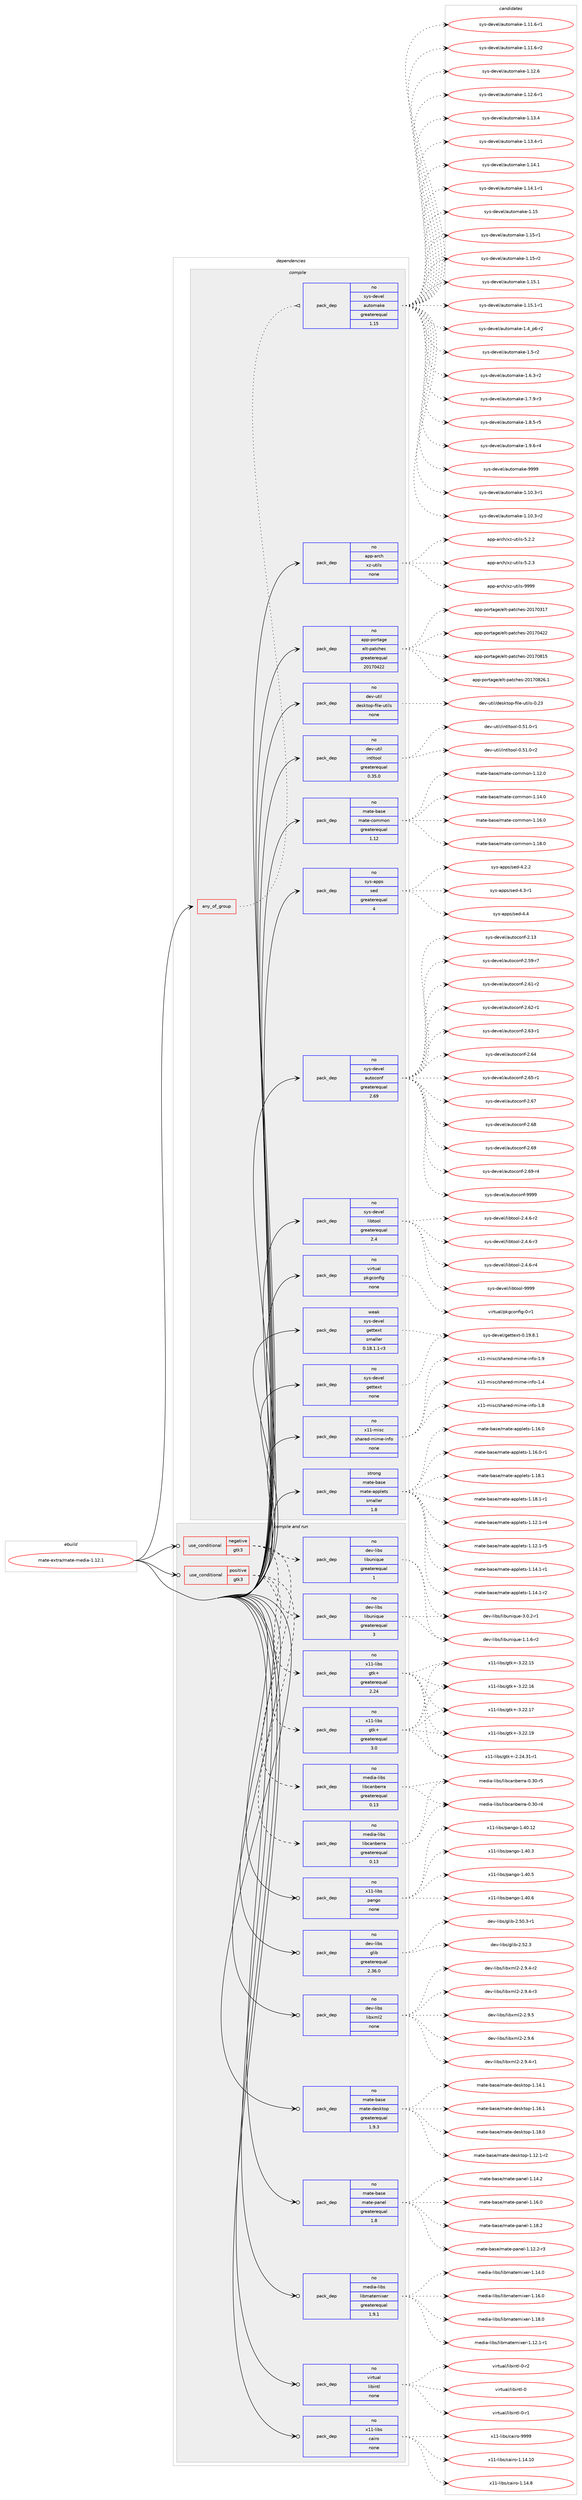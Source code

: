 digraph prolog {

# *************
# Graph options
# *************

newrank=true;
concentrate=true;
compound=true;
graph [rankdir=LR,fontname=Helvetica,fontsize=10,ranksep=1.5];#, ranksep=2.5, nodesep=0.2];
edge  [arrowhead=vee];
node  [fontname=Helvetica,fontsize=10];

# **********
# The ebuild
# **********

subgraph cluster_leftcol {
color=gray;
rank=same;
label=<<i>ebuild</i>>;
id [label="mate-extra/mate-media-1.12.1", color=red, width=4, href="../mate-extra/mate-media-1.12.1.svg"];
}

# ****************
# The dependencies
# ****************

subgraph cluster_midcol {
color=gray;
label=<<i>dependencies</i>>;
subgraph cluster_compile {
fillcolor="#eeeeee";
style=filled;
label=<<i>compile</i>>;
subgraph any5133 {
dependency347124 [label=<<TABLE BORDER="0" CELLBORDER="1" CELLSPACING="0" CELLPADDING="4"><TR><TD CELLPADDING="10">any_of_group</TD></TR></TABLE>>, shape=none, color=red];subgraph pack255626 {
dependency347125 [label=<<TABLE BORDER="0" CELLBORDER="1" CELLSPACING="0" CELLPADDING="4" WIDTH="220"><TR><TD ROWSPAN="6" CELLPADDING="30">pack_dep</TD></TR><TR><TD WIDTH="110">no</TD></TR><TR><TD>sys-devel</TD></TR><TR><TD>automake</TD></TR><TR><TD>greaterequal</TD></TR><TR><TD>1.15</TD></TR></TABLE>>, shape=none, color=blue];
}
dependency347124:e -> dependency347125:w [weight=20,style="dotted",arrowhead="oinv"];
}
id:e -> dependency347124:w [weight=20,style="solid",arrowhead="vee"];
subgraph pack255627 {
dependency347126 [label=<<TABLE BORDER="0" CELLBORDER="1" CELLSPACING="0" CELLPADDING="4" WIDTH="220"><TR><TD ROWSPAN="6" CELLPADDING="30">pack_dep</TD></TR><TR><TD WIDTH="110">no</TD></TR><TR><TD>app-arch</TD></TR><TR><TD>xz-utils</TD></TR><TR><TD>none</TD></TR><TR><TD></TD></TR></TABLE>>, shape=none, color=blue];
}
id:e -> dependency347126:w [weight=20,style="solid",arrowhead="vee"];
subgraph pack255628 {
dependency347127 [label=<<TABLE BORDER="0" CELLBORDER="1" CELLSPACING="0" CELLPADDING="4" WIDTH="220"><TR><TD ROWSPAN="6" CELLPADDING="30">pack_dep</TD></TR><TR><TD WIDTH="110">no</TD></TR><TR><TD>app-portage</TD></TR><TR><TD>elt-patches</TD></TR><TR><TD>greaterequal</TD></TR><TR><TD>20170422</TD></TR></TABLE>>, shape=none, color=blue];
}
id:e -> dependency347127:w [weight=20,style="solid",arrowhead="vee"];
subgraph pack255629 {
dependency347128 [label=<<TABLE BORDER="0" CELLBORDER="1" CELLSPACING="0" CELLPADDING="4" WIDTH="220"><TR><TD ROWSPAN="6" CELLPADDING="30">pack_dep</TD></TR><TR><TD WIDTH="110">no</TD></TR><TR><TD>dev-util</TD></TR><TR><TD>desktop-file-utils</TD></TR><TR><TD>none</TD></TR><TR><TD></TD></TR></TABLE>>, shape=none, color=blue];
}
id:e -> dependency347128:w [weight=20,style="solid",arrowhead="vee"];
subgraph pack255630 {
dependency347129 [label=<<TABLE BORDER="0" CELLBORDER="1" CELLSPACING="0" CELLPADDING="4" WIDTH="220"><TR><TD ROWSPAN="6" CELLPADDING="30">pack_dep</TD></TR><TR><TD WIDTH="110">no</TD></TR><TR><TD>dev-util</TD></TR><TR><TD>intltool</TD></TR><TR><TD>greaterequal</TD></TR><TR><TD>0.35.0</TD></TR></TABLE>>, shape=none, color=blue];
}
id:e -> dependency347129:w [weight=20,style="solid",arrowhead="vee"];
subgraph pack255631 {
dependency347130 [label=<<TABLE BORDER="0" CELLBORDER="1" CELLSPACING="0" CELLPADDING="4" WIDTH="220"><TR><TD ROWSPAN="6" CELLPADDING="30">pack_dep</TD></TR><TR><TD WIDTH="110">no</TD></TR><TR><TD>mate-base</TD></TR><TR><TD>mate-common</TD></TR><TR><TD>greaterequal</TD></TR><TR><TD>1.12</TD></TR></TABLE>>, shape=none, color=blue];
}
id:e -> dependency347130:w [weight=20,style="solid",arrowhead="vee"];
subgraph pack255632 {
dependency347131 [label=<<TABLE BORDER="0" CELLBORDER="1" CELLSPACING="0" CELLPADDING="4" WIDTH="220"><TR><TD ROWSPAN="6" CELLPADDING="30">pack_dep</TD></TR><TR><TD WIDTH="110">no</TD></TR><TR><TD>sys-apps</TD></TR><TR><TD>sed</TD></TR><TR><TD>greaterequal</TD></TR><TR><TD>4</TD></TR></TABLE>>, shape=none, color=blue];
}
id:e -> dependency347131:w [weight=20,style="solid",arrowhead="vee"];
subgraph pack255633 {
dependency347132 [label=<<TABLE BORDER="0" CELLBORDER="1" CELLSPACING="0" CELLPADDING="4" WIDTH="220"><TR><TD ROWSPAN="6" CELLPADDING="30">pack_dep</TD></TR><TR><TD WIDTH="110">no</TD></TR><TR><TD>sys-devel</TD></TR><TR><TD>autoconf</TD></TR><TR><TD>greaterequal</TD></TR><TR><TD>2.69</TD></TR></TABLE>>, shape=none, color=blue];
}
id:e -> dependency347132:w [weight=20,style="solid",arrowhead="vee"];
subgraph pack255634 {
dependency347133 [label=<<TABLE BORDER="0" CELLBORDER="1" CELLSPACING="0" CELLPADDING="4" WIDTH="220"><TR><TD ROWSPAN="6" CELLPADDING="30">pack_dep</TD></TR><TR><TD WIDTH="110">no</TD></TR><TR><TD>sys-devel</TD></TR><TR><TD>gettext</TD></TR><TR><TD>none</TD></TR><TR><TD></TD></TR></TABLE>>, shape=none, color=blue];
}
id:e -> dependency347133:w [weight=20,style="solid",arrowhead="vee"];
subgraph pack255635 {
dependency347134 [label=<<TABLE BORDER="0" CELLBORDER="1" CELLSPACING="0" CELLPADDING="4" WIDTH="220"><TR><TD ROWSPAN="6" CELLPADDING="30">pack_dep</TD></TR><TR><TD WIDTH="110">no</TD></TR><TR><TD>sys-devel</TD></TR><TR><TD>libtool</TD></TR><TR><TD>greaterequal</TD></TR><TR><TD>2.4</TD></TR></TABLE>>, shape=none, color=blue];
}
id:e -> dependency347134:w [weight=20,style="solid",arrowhead="vee"];
subgraph pack255636 {
dependency347135 [label=<<TABLE BORDER="0" CELLBORDER="1" CELLSPACING="0" CELLPADDING="4" WIDTH="220"><TR><TD ROWSPAN="6" CELLPADDING="30">pack_dep</TD></TR><TR><TD WIDTH="110">no</TD></TR><TR><TD>virtual</TD></TR><TR><TD>pkgconfig</TD></TR><TR><TD>none</TD></TR><TR><TD></TD></TR></TABLE>>, shape=none, color=blue];
}
id:e -> dependency347135:w [weight=20,style="solid",arrowhead="vee"];
subgraph pack255637 {
dependency347136 [label=<<TABLE BORDER="0" CELLBORDER="1" CELLSPACING="0" CELLPADDING="4" WIDTH="220"><TR><TD ROWSPAN="6" CELLPADDING="30">pack_dep</TD></TR><TR><TD WIDTH="110">no</TD></TR><TR><TD>x11-misc</TD></TR><TR><TD>shared-mime-info</TD></TR><TR><TD>none</TD></TR><TR><TD></TD></TR></TABLE>>, shape=none, color=blue];
}
id:e -> dependency347136:w [weight=20,style="solid",arrowhead="vee"];
subgraph pack255638 {
dependency347137 [label=<<TABLE BORDER="0" CELLBORDER="1" CELLSPACING="0" CELLPADDING="4" WIDTH="220"><TR><TD ROWSPAN="6" CELLPADDING="30">pack_dep</TD></TR><TR><TD WIDTH="110">strong</TD></TR><TR><TD>mate-base</TD></TR><TR><TD>mate-applets</TD></TR><TR><TD>smaller</TD></TR><TR><TD>1.8</TD></TR></TABLE>>, shape=none, color=blue];
}
id:e -> dependency347137:w [weight=20,style="solid",arrowhead="vee"];
subgraph pack255639 {
dependency347138 [label=<<TABLE BORDER="0" CELLBORDER="1" CELLSPACING="0" CELLPADDING="4" WIDTH="220"><TR><TD ROWSPAN="6" CELLPADDING="30">pack_dep</TD></TR><TR><TD WIDTH="110">weak</TD></TR><TR><TD>sys-devel</TD></TR><TR><TD>gettext</TD></TR><TR><TD>smaller</TD></TR><TR><TD>0.18.1.1-r3</TD></TR></TABLE>>, shape=none, color=blue];
}
id:e -> dependency347138:w [weight=20,style="solid",arrowhead="vee"];
}
subgraph cluster_compileandrun {
fillcolor="#eeeeee";
style=filled;
label=<<i>compile and run</i>>;
subgraph cond86264 {
dependency347139 [label=<<TABLE BORDER="0" CELLBORDER="1" CELLSPACING="0" CELLPADDING="4"><TR><TD ROWSPAN="3" CELLPADDING="10">use_conditional</TD></TR><TR><TD>negative</TD></TR><TR><TD>gtk3</TD></TR></TABLE>>, shape=none, color=red];
subgraph pack255640 {
dependency347140 [label=<<TABLE BORDER="0" CELLBORDER="1" CELLSPACING="0" CELLPADDING="4" WIDTH="220"><TR><TD ROWSPAN="6" CELLPADDING="30">pack_dep</TD></TR><TR><TD WIDTH="110">no</TD></TR><TR><TD>dev-libs</TD></TR><TR><TD>libunique</TD></TR><TR><TD>greaterequal</TD></TR><TR><TD>1</TD></TR></TABLE>>, shape=none, color=blue];
}
dependency347139:e -> dependency347140:w [weight=20,style="dashed",arrowhead="vee"];
subgraph pack255641 {
dependency347141 [label=<<TABLE BORDER="0" CELLBORDER="1" CELLSPACING="0" CELLPADDING="4" WIDTH="220"><TR><TD ROWSPAN="6" CELLPADDING="30">pack_dep</TD></TR><TR><TD WIDTH="110">no</TD></TR><TR><TD>media-libs</TD></TR><TR><TD>libcanberra</TD></TR><TR><TD>greaterequal</TD></TR><TR><TD>0.13</TD></TR></TABLE>>, shape=none, color=blue];
}
dependency347139:e -> dependency347141:w [weight=20,style="dashed",arrowhead="vee"];
subgraph pack255642 {
dependency347142 [label=<<TABLE BORDER="0" CELLBORDER="1" CELLSPACING="0" CELLPADDING="4" WIDTH="220"><TR><TD ROWSPAN="6" CELLPADDING="30">pack_dep</TD></TR><TR><TD WIDTH="110">no</TD></TR><TR><TD>x11-libs</TD></TR><TR><TD>gtk+</TD></TR><TR><TD>greaterequal</TD></TR><TR><TD>2.24</TD></TR></TABLE>>, shape=none, color=blue];
}
dependency347139:e -> dependency347142:w [weight=20,style="dashed",arrowhead="vee"];
}
id:e -> dependency347139:w [weight=20,style="solid",arrowhead="odotvee"];
subgraph cond86265 {
dependency347143 [label=<<TABLE BORDER="0" CELLBORDER="1" CELLSPACING="0" CELLPADDING="4"><TR><TD ROWSPAN="3" CELLPADDING="10">use_conditional</TD></TR><TR><TD>positive</TD></TR><TR><TD>gtk3</TD></TR></TABLE>>, shape=none, color=red];
subgraph pack255643 {
dependency347144 [label=<<TABLE BORDER="0" CELLBORDER="1" CELLSPACING="0" CELLPADDING="4" WIDTH="220"><TR><TD ROWSPAN="6" CELLPADDING="30">pack_dep</TD></TR><TR><TD WIDTH="110">no</TD></TR><TR><TD>dev-libs</TD></TR><TR><TD>libunique</TD></TR><TR><TD>greaterequal</TD></TR><TR><TD>3</TD></TR></TABLE>>, shape=none, color=blue];
}
dependency347143:e -> dependency347144:w [weight=20,style="dashed",arrowhead="vee"];
subgraph pack255644 {
dependency347145 [label=<<TABLE BORDER="0" CELLBORDER="1" CELLSPACING="0" CELLPADDING="4" WIDTH="220"><TR><TD ROWSPAN="6" CELLPADDING="30">pack_dep</TD></TR><TR><TD WIDTH="110">no</TD></TR><TR><TD>media-libs</TD></TR><TR><TD>libcanberra</TD></TR><TR><TD>greaterequal</TD></TR><TR><TD>0.13</TD></TR></TABLE>>, shape=none, color=blue];
}
dependency347143:e -> dependency347145:w [weight=20,style="dashed",arrowhead="vee"];
subgraph pack255645 {
dependency347146 [label=<<TABLE BORDER="0" CELLBORDER="1" CELLSPACING="0" CELLPADDING="4" WIDTH="220"><TR><TD ROWSPAN="6" CELLPADDING="30">pack_dep</TD></TR><TR><TD WIDTH="110">no</TD></TR><TR><TD>x11-libs</TD></TR><TR><TD>gtk+</TD></TR><TR><TD>greaterequal</TD></TR><TR><TD>3.0</TD></TR></TABLE>>, shape=none, color=blue];
}
dependency347143:e -> dependency347146:w [weight=20,style="dashed",arrowhead="vee"];
}
id:e -> dependency347143:w [weight=20,style="solid",arrowhead="odotvee"];
subgraph pack255646 {
dependency347147 [label=<<TABLE BORDER="0" CELLBORDER="1" CELLSPACING="0" CELLPADDING="4" WIDTH="220"><TR><TD ROWSPAN="6" CELLPADDING="30">pack_dep</TD></TR><TR><TD WIDTH="110">no</TD></TR><TR><TD>dev-libs</TD></TR><TR><TD>glib</TD></TR><TR><TD>greaterequal</TD></TR><TR><TD>2.36.0</TD></TR></TABLE>>, shape=none, color=blue];
}
id:e -> dependency347147:w [weight=20,style="solid",arrowhead="odotvee"];
subgraph pack255647 {
dependency347148 [label=<<TABLE BORDER="0" CELLBORDER="1" CELLSPACING="0" CELLPADDING="4" WIDTH="220"><TR><TD ROWSPAN="6" CELLPADDING="30">pack_dep</TD></TR><TR><TD WIDTH="110">no</TD></TR><TR><TD>dev-libs</TD></TR><TR><TD>libxml2</TD></TR><TR><TD>none</TD></TR><TR><TD></TD></TR></TABLE>>, shape=none, color=blue];
}
id:e -> dependency347148:w [weight=20,style="solid",arrowhead="odotvee"];
subgraph pack255648 {
dependency347149 [label=<<TABLE BORDER="0" CELLBORDER="1" CELLSPACING="0" CELLPADDING="4" WIDTH="220"><TR><TD ROWSPAN="6" CELLPADDING="30">pack_dep</TD></TR><TR><TD WIDTH="110">no</TD></TR><TR><TD>mate-base</TD></TR><TR><TD>mate-desktop</TD></TR><TR><TD>greaterequal</TD></TR><TR><TD>1.9.3</TD></TR></TABLE>>, shape=none, color=blue];
}
id:e -> dependency347149:w [weight=20,style="solid",arrowhead="odotvee"];
subgraph pack255649 {
dependency347150 [label=<<TABLE BORDER="0" CELLBORDER="1" CELLSPACING="0" CELLPADDING="4" WIDTH="220"><TR><TD ROWSPAN="6" CELLPADDING="30">pack_dep</TD></TR><TR><TD WIDTH="110">no</TD></TR><TR><TD>mate-base</TD></TR><TR><TD>mate-panel</TD></TR><TR><TD>greaterequal</TD></TR><TR><TD>1.8</TD></TR></TABLE>>, shape=none, color=blue];
}
id:e -> dependency347150:w [weight=20,style="solid",arrowhead="odotvee"];
subgraph pack255650 {
dependency347151 [label=<<TABLE BORDER="0" CELLBORDER="1" CELLSPACING="0" CELLPADDING="4" WIDTH="220"><TR><TD ROWSPAN="6" CELLPADDING="30">pack_dep</TD></TR><TR><TD WIDTH="110">no</TD></TR><TR><TD>media-libs</TD></TR><TR><TD>libmatemixer</TD></TR><TR><TD>greaterequal</TD></TR><TR><TD>1.9.1</TD></TR></TABLE>>, shape=none, color=blue];
}
id:e -> dependency347151:w [weight=20,style="solid",arrowhead="odotvee"];
subgraph pack255651 {
dependency347152 [label=<<TABLE BORDER="0" CELLBORDER="1" CELLSPACING="0" CELLPADDING="4" WIDTH="220"><TR><TD ROWSPAN="6" CELLPADDING="30">pack_dep</TD></TR><TR><TD WIDTH="110">no</TD></TR><TR><TD>virtual</TD></TR><TR><TD>libintl</TD></TR><TR><TD>none</TD></TR><TR><TD></TD></TR></TABLE>>, shape=none, color=blue];
}
id:e -> dependency347152:w [weight=20,style="solid",arrowhead="odotvee"];
subgraph pack255652 {
dependency347153 [label=<<TABLE BORDER="0" CELLBORDER="1" CELLSPACING="0" CELLPADDING="4" WIDTH="220"><TR><TD ROWSPAN="6" CELLPADDING="30">pack_dep</TD></TR><TR><TD WIDTH="110">no</TD></TR><TR><TD>x11-libs</TD></TR><TR><TD>cairo</TD></TR><TR><TD>none</TD></TR><TR><TD></TD></TR></TABLE>>, shape=none, color=blue];
}
id:e -> dependency347153:w [weight=20,style="solid",arrowhead="odotvee"];
subgraph pack255653 {
dependency347154 [label=<<TABLE BORDER="0" CELLBORDER="1" CELLSPACING="0" CELLPADDING="4" WIDTH="220"><TR><TD ROWSPAN="6" CELLPADDING="30">pack_dep</TD></TR><TR><TD WIDTH="110">no</TD></TR><TR><TD>x11-libs</TD></TR><TR><TD>pango</TD></TR><TR><TD>none</TD></TR><TR><TD></TD></TR></TABLE>>, shape=none, color=blue];
}
id:e -> dependency347154:w [weight=20,style="solid",arrowhead="odotvee"];
}
subgraph cluster_run {
fillcolor="#eeeeee";
style=filled;
label=<<i>run</i>>;
}
}

# **************
# The candidates
# **************

subgraph cluster_choices {
rank=same;
color=gray;
label=<<i>candidates</i>>;

subgraph choice255626 {
color=black;
nodesep=1;
choice11512111545100101118101108479711711611110997107101454946494846514511449 [label="sys-devel/automake-1.10.3-r1", color=red, width=4,href="../sys-devel/automake-1.10.3-r1.svg"];
choice11512111545100101118101108479711711611110997107101454946494846514511450 [label="sys-devel/automake-1.10.3-r2", color=red, width=4,href="../sys-devel/automake-1.10.3-r2.svg"];
choice11512111545100101118101108479711711611110997107101454946494946544511449 [label="sys-devel/automake-1.11.6-r1", color=red, width=4,href="../sys-devel/automake-1.11.6-r1.svg"];
choice11512111545100101118101108479711711611110997107101454946494946544511450 [label="sys-devel/automake-1.11.6-r2", color=red, width=4,href="../sys-devel/automake-1.11.6-r2.svg"];
choice1151211154510010111810110847971171161111099710710145494649504654 [label="sys-devel/automake-1.12.6", color=red, width=4,href="../sys-devel/automake-1.12.6.svg"];
choice11512111545100101118101108479711711611110997107101454946495046544511449 [label="sys-devel/automake-1.12.6-r1", color=red, width=4,href="../sys-devel/automake-1.12.6-r1.svg"];
choice1151211154510010111810110847971171161111099710710145494649514652 [label="sys-devel/automake-1.13.4", color=red, width=4,href="../sys-devel/automake-1.13.4.svg"];
choice11512111545100101118101108479711711611110997107101454946495146524511449 [label="sys-devel/automake-1.13.4-r1", color=red, width=4,href="../sys-devel/automake-1.13.4-r1.svg"];
choice1151211154510010111810110847971171161111099710710145494649524649 [label="sys-devel/automake-1.14.1", color=red, width=4,href="../sys-devel/automake-1.14.1.svg"];
choice11512111545100101118101108479711711611110997107101454946495246494511449 [label="sys-devel/automake-1.14.1-r1", color=red, width=4,href="../sys-devel/automake-1.14.1-r1.svg"];
choice115121115451001011181011084797117116111109971071014549464953 [label="sys-devel/automake-1.15", color=red, width=4,href="../sys-devel/automake-1.15.svg"];
choice1151211154510010111810110847971171161111099710710145494649534511449 [label="sys-devel/automake-1.15-r1", color=red, width=4,href="../sys-devel/automake-1.15-r1.svg"];
choice1151211154510010111810110847971171161111099710710145494649534511450 [label="sys-devel/automake-1.15-r2", color=red, width=4,href="../sys-devel/automake-1.15-r2.svg"];
choice1151211154510010111810110847971171161111099710710145494649534649 [label="sys-devel/automake-1.15.1", color=red, width=4,href="../sys-devel/automake-1.15.1.svg"];
choice11512111545100101118101108479711711611110997107101454946495346494511449 [label="sys-devel/automake-1.15.1-r1", color=red, width=4,href="../sys-devel/automake-1.15.1-r1.svg"];
choice115121115451001011181011084797117116111109971071014549465295112544511450 [label="sys-devel/automake-1.4_p6-r2", color=red, width=4,href="../sys-devel/automake-1.4_p6-r2.svg"];
choice11512111545100101118101108479711711611110997107101454946534511450 [label="sys-devel/automake-1.5-r2", color=red, width=4,href="../sys-devel/automake-1.5-r2.svg"];
choice115121115451001011181011084797117116111109971071014549465446514511450 [label="sys-devel/automake-1.6.3-r2", color=red, width=4,href="../sys-devel/automake-1.6.3-r2.svg"];
choice115121115451001011181011084797117116111109971071014549465546574511451 [label="sys-devel/automake-1.7.9-r3", color=red, width=4,href="../sys-devel/automake-1.7.9-r3.svg"];
choice115121115451001011181011084797117116111109971071014549465646534511453 [label="sys-devel/automake-1.8.5-r5", color=red, width=4,href="../sys-devel/automake-1.8.5-r5.svg"];
choice115121115451001011181011084797117116111109971071014549465746544511452 [label="sys-devel/automake-1.9.6-r4", color=red, width=4,href="../sys-devel/automake-1.9.6-r4.svg"];
choice115121115451001011181011084797117116111109971071014557575757 [label="sys-devel/automake-9999", color=red, width=4,href="../sys-devel/automake-9999.svg"];
dependency347125:e -> choice11512111545100101118101108479711711611110997107101454946494846514511449:w [style=dotted,weight="100"];
dependency347125:e -> choice11512111545100101118101108479711711611110997107101454946494846514511450:w [style=dotted,weight="100"];
dependency347125:e -> choice11512111545100101118101108479711711611110997107101454946494946544511449:w [style=dotted,weight="100"];
dependency347125:e -> choice11512111545100101118101108479711711611110997107101454946494946544511450:w [style=dotted,weight="100"];
dependency347125:e -> choice1151211154510010111810110847971171161111099710710145494649504654:w [style=dotted,weight="100"];
dependency347125:e -> choice11512111545100101118101108479711711611110997107101454946495046544511449:w [style=dotted,weight="100"];
dependency347125:e -> choice1151211154510010111810110847971171161111099710710145494649514652:w [style=dotted,weight="100"];
dependency347125:e -> choice11512111545100101118101108479711711611110997107101454946495146524511449:w [style=dotted,weight="100"];
dependency347125:e -> choice1151211154510010111810110847971171161111099710710145494649524649:w [style=dotted,weight="100"];
dependency347125:e -> choice11512111545100101118101108479711711611110997107101454946495246494511449:w [style=dotted,weight="100"];
dependency347125:e -> choice115121115451001011181011084797117116111109971071014549464953:w [style=dotted,weight="100"];
dependency347125:e -> choice1151211154510010111810110847971171161111099710710145494649534511449:w [style=dotted,weight="100"];
dependency347125:e -> choice1151211154510010111810110847971171161111099710710145494649534511450:w [style=dotted,weight="100"];
dependency347125:e -> choice1151211154510010111810110847971171161111099710710145494649534649:w [style=dotted,weight="100"];
dependency347125:e -> choice11512111545100101118101108479711711611110997107101454946495346494511449:w [style=dotted,weight="100"];
dependency347125:e -> choice115121115451001011181011084797117116111109971071014549465295112544511450:w [style=dotted,weight="100"];
dependency347125:e -> choice11512111545100101118101108479711711611110997107101454946534511450:w [style=dotted,weight="100"];
dependency347125:e -> choice115121115451001011181011084797117116111109971071014549465446514511450:w [style=dotted,weight="100"];
dependency347125:e -> choice115121115451001011181011084797117116111109971071014549465546574511451:w [style=dotted,weight="100"];
dependency347125:e -> choice115121115451001011181011084797117116111109971071014549465646534511453:w [style=dotted,weight="100"];
dependency347125:e -> choice115121115451001011181011084797117116111109971071014549465746544511452:w [style=dotted,weight="100"];
dependency347125:e -> choice115121115451001011181011084797117116111109971071014557575757:w [style=dotted,weight="100"];
}
subgraph choice255627 {
color=black;
nodesep=1;
choice971121124597114991044712012245117116105108115455346504650 [label="app-arch/xz-utils-5.2.2", color=red, width=4,href="../app-arch/xz-utils-5.2.2.svg"];
choice971121124597114991044712012245117116105108115455346504651 [label="app-arch/xz-utils-5.2.3", color=red, width=4,href="../app-arch/xz-utils-5.2.3.svg"];
choice9711211245971149910447120122451171161051081154557575757 [label="app-arch/xz-utils-9999", color=red, width=4,href="../app-arch/xz-utils-9999.svg"];
dependency347126:e -> choice971121124597114991044712012245117116105108115455346504650:w [style=dotted,weight="100"];
dependency347126:e -> choice971121124597114991044712012245117116105108115455346504651:w [style=dotted,weight="100"];
dependency347126:e -> choice9711211245971149910447120122451171161051081154557575757:w [style=dotted,weight="100"];
}
subgraph choice255628 {
color=black;
nodesep=1;
choice97112112451121111141169710310147101108116451129711699104101115455048495548514955 [label="app-portage/elt-patches-20170317", color=red, width=4,href="../app-portage/elt-patches-20170317.svg"];
choice97112112451121111141169710310147101108116451129711699104101115455048495548525050 [label="app-portage/elt-patches-20170422", color=red, width=4,href="../app-portage/elt-patches-20170422.svg"];
choice97112112451121111141169710310147101108116451129711699104101115455048495548564953 [label="app-portage/elt-patches-20170815", color=red, width=4,href="../app-portage/elt-patches-20170815.svg"];
choice971121124511211111411697103101471011081164511297116991041011154550484955485650544649 [label="app-portage/elt-patches-20170826.1", color=red, width=4,href="../app-portage/elt-patches-20170826.1.svg"];
dependency347127:e -> choice97112112451121111141169710310147101108116451129711699104101115455048495548514955:w [style=dotted,weight="100"];
dependency347127:e -> choice97112112451121111141169710310147101108116451129711699104101115455048495548525050:w [style=dotted,weight="100"];
dependency347127:e -> choice97112112451121111141169710310147101108116451129711699104101115455048495548564953:w [style=dotted,weight="100"];
dependency347127:e -> choice971121124511211111411697103101471011081164511297116991041011154550484955485650544649:w [style=dotted,weight="100"];
}
subgraph choice255629 {
color=black;
nodesep=1;
choice100101118451171161051084710010111510711611111245102105108101451171161051081154548465051 [label="dev-util/desktop-file-utils-0.23", color=red, width=4,href="../dev-util/desktop-file-utils-0.23.svg"];
dependency347128:e -> choice100101118451171161051084710010111510711611111245102105108101451171161051081154548465051:w [style=dotted,weight="100"];
}
subgraph choice255630 {
color=black;
nodesep=1;
choice1001011184511711610510847105110116108116111111108454846534946484511449 [label="dev-util/intltool-0.51.0-r1", color=red, width=4,href="../dev-util/intltool-0.51.0-r1.svg"];
choice1001011184511711610510847105110116108116111111108454846534946484511450 [label="dev-util/intltool-0.51.0-r2", color=red, width=4,href="../dev-util/intltool-0.51.0-r2.svg"];
dependency347129:e -> choice1001011184511711610510847105110116108116111111108454846534946484511449:w [style=dotted,weight="100"];
dependency347129:e -> choice1001011184511711610510847105110116108116111111108454846534946484511450:w [style=dotted,weight="100"];
}
subgraph choice255631 {
color=black;
nodesep=1;
choice109971161014598971151014710997116101459911110910911111045494649504648 [label="mate-base/mate-common-1.12.0", color=red, width=4,href="../mate-base/mate-common-1.12.0.svg"];
choice109971161014598971151014710997116101459911110910911111045494649524648 [label="mate-base/mate-common-1.14.0", color=red, width=4,href="../mate-base/mate-common-1.14.0.svg"];
choice109971161014598971151014710997116101459911110910911111045494649544648 [label="mate-base/mate-common-1.16.0", color=red, width=4,href="../mate-base/mate-common-1.16.0.svg"];
choice109971161014598971151014710997116101459911110910911111045494649564648 [label="mate-base/mate-common-1.18.0", color=red, width=4,href="../mate-base/mate-common-1.18.0.svg"];
dependency347130:e -> choice109971161014598971151014710997116101459911110910911111045494649504648:w [style=dotted,weight="100"];
dependency347130:e -> choice109971161014598971151014710997116101459911110910911111045494649524648:w [style=dotted,weight="100"];
dependency347130:e -> choice109971161014598971151014710997116101459911110910911111045494649544648:w [style=dotted,weight="100"];
dependency347130:e -> choice109971161014598971151014710997116101459911110910911111045494649564648:w [style=dotted,weight="100"];
}
subgraph choice255632 {
color=black;
nodesep=1;
choice115121115459711211211547115101100455246504650 [label="sys-apps/sed-4.2.2", color=red, width=4,href="../sys-apps/sed-4.2.2.svg"];
choice115121115459711211211547115101100455246514511449 [label="sys-apps/sed-4.3-r1", color=red, width=4,href="../sys-apps/sed-4.3-r1.svg"];
choice11512111545971121121154711510110045524652 [label="sys-apps/sed-4.4", color=red, width=4,href="../sys-apps/sed-4.4.svg"];
dependency347131:e -> choice115121115459711211211547115101100455246504650:w [style=dotted,weight="100"];
dependency347131:e -> choice115121115459711211211547115101100455246514511449:w [style=dotted,weight="100"];
dependency347131:e -> choice11512111545971121121154711510110045524652:w [style=dotted,weight="100"];
}
subgraph choice255633 {
color=black;
nodesep=1;
choice115121115451001011181011084797117116111991111101024550464951 [label="sys-devel/autoconf-2.13", color=red, width=4,href="../sys-devel/autoconf-2.13.svg"];
choice1151211154510010111810110847971171161119911111010245504653574511455 [label="sys-devel/autoconf-2.59-r7", color=red, width=4,href="../sys-devel/autoconf-2.59-r7.svg"];
choice1151211154510010111810110847971171161119911111010245504654494511450 [label="sys-devel/autoconf-2.61-r2", color=red, width=4,href="../sys-devel/autoconf-2.61-r2.svg"];
choice1151211154510010111810110847971171161119911111010245504654504511449 [label="sys-devel/autoconf-2.62-r1", color=red, width=4,href="../sys-devel/autoconf-2.62-r1.svg"];
choice1151211154510010111810110847971171161119911111010245504654514511449 [label="sys-devel/autoconf-2.63-r1", color=red, width=4,href="../sys-devel/autoconf-2.63-r1.svg"];
choice115121115451001011181011084797117116111991111101024550465452 [label="sys-devel/autoconf-2.64", color=red, width=4,href="../sys-devel/autoconf-2.64.svg"];
choice1151211154510010111810110847971171161119911111010245504654534511449 [label="sys-devel/autoconf-2.65-r1", color=red, width=4,href="../sys-devel/autoconf-2.65-r1.svg"];
choice115121115451001011181011084797117116111991111101024550465455 [label="sys-devel/autoconf-2.67", color=red, width=4,href="../sys-devel/autoconf-2.67.svg"];
choice115121115451001011181011084797117116111991111101024550465456 [label="sys-devel/autoconf-2.68", color=red, width=4,href="../sys-devel/autoconf-2.68.svg"];
choice115121115451001011181011084797117116111991111101024550465457 [label="sys-devel/autoconf-2.69", color=red, width=4,href="../sys-devel/autoconf-2.69.svg"];
choice1151211154510010111810110847971171161119911111010245504654574511452 [label="sys-devel/autoconf-2.69-r4", color=red, width=4,href="../sys-devel/autoconf-2.69-r4.svg"];
choice115121115451001011181011084797117116111991111101024557575757 [label="sys-devel/autoconf-9999", color=red, width=4,href="../sys-devel/autoconf-9999.svg"];
dependency347132:e -> choice115121115451001011181011084797117116111991111101024550464951:w [style=dotted,weight="100"];
dependency347132:e -> choice1151211154510010111810110847971171161119911111010245504653574511455:w [style=dotted,weight="100"];
dependency347132:e -> choice1151211154510010111810110847971171161119911111010245504654494511450:w [style=dotted,weight="100"];
dependency347132:e -> choice1151211154510010111810110847971171161119911111010245504654504511449:w [style=dotted,weight="100"];
dependency347132:e -> choice1151211154510010111810110847971171161119911111010245504654514511449:w [style=dotted,weight="100"];
dependency347132:e -> choice115121115451001011181011084797117116111991111101024550465452:w [style=dotted,weight="100"];
dependency347132:e -> choice1151211154510010111810110847971171161119911111010245504654534511449:w [style=dotted,weight="100"];
dependency347132:e -> choice115121115451001011181011084797117116111991111101024550465455:w [style=dotted,weight="100"];
dependency347132:e -> choice115121115451001011181011084797117116111991111101024550465456:w [style=dotted,weight="100"];
dependency347132:e -> choice115121115451001011181011084797117116111991111101024550465457:w [style=dotted,weight="100"];
dependency347132:e -> choice1151211154510010111810110847971171161119911111010245504654574511452:w [style=dotted,weight="100"];
dependency347132:e -> choice115121115451001011181011084797117116111991111101024557575757:w [style=dotted,weight="100"];
}
subgraph choice255634 {
color=black;
nodesep=1;
choice1151211154510010111810110847103101116116101120116454846495746564649 [label="sys-devel/gettext-0.19.8.1", color=red, width=4,href="../sys-devel/gettext-0.19.8.1.svg"];
dependency347133:e -> choice1151211154510010111810110847103101116116101120116454846495746564649:w [style=dotted,weight="100"];
}
subgraph choice255635 {
color=black;
nodesep=1;
choice1151211154510010111810110847108105981161111111084550465246544511450 [label="sys-devel/libtool-2.4.6-r2", color=red, width=4,href="../sys-devel/libtool-2.4.6-r2.svg"];
choice1151211154510010111810110847108105981161111111084550465246544511451 [label="sys-devel/libtool-2.4.6-r3", color=red, width=4,href="../sys-devel/libtool-2.4.6-r3.svg"];
choice1151211154510010111810110847108105981161111111084550465246544511452 [label="sys-devel/libtool-2.4.6-r4", color=red, width=4,href="../sys-devel/libtool-2.4.6-r4.svg"];
choice1151211154510010111810110847108105981161111111084557575757 [label="sys-devel/libtool-9999", color=red, width=4,href="../sys-devel/libtool-9999.svg"];
dependency347134:e -> choice1151211154510010111810110847108105981161111111084550465246544511450:w [style=dotted,weight="100"];
dependency347134:e -> choice1151211154510010111810110847108105981161111111084550465246544511451:w [style=dotted,weight="100"];
dependency347134:e -> choice1151211154510010111810110847108105981161111111084550465246544511452:w [style=dotted,weight="100"];
dependency347134:e -> choice1151211154510010111810110847108105981161111111084557575757:w [style=dotted,weight="100"];
}
subgraph choice255636 {
color=black;
nodesep=1;
choice11810511411611797108471121071039911111010210510345484511449 [label="virtual/pkgconfig-0-r1", color=red, width=4,href="../virtual/pkgconfig-0-r1.svg"];
dependency347135:e -> choice11810511411611797108471121071039911111010210510345484511449:w [style=dotted,weight="100"];
}
subgraph choice255637 {
color=black;
nodesep=1;
choice120494945109105115994711510497114101100451091051091014510511010211145494652 [label="x11-misc/shared-mime-info-1.4", color=red, width=4,href="../x11-misc/shared-mime-info-1.4.svg"];
choice120494945109105115994711510497114101100451091051091014510511010211145494656 [label="x11-misc/shared-mime-info-1.8", color=red, width=4,href="../x11-misc/shared-mime-info-1.8.svg"];
choice120494945109105115994711510497114101100451091051091014510511010211145494657 [label="x11-misc/shared-mime-info-1.9", color=red, width=4,href="../x11-misc/shared-mime-info-1.9.svg"];
dependency347136:e -> choice120494945109105115994711510497114101100451091051091014510511010211145494652:w [style=dotted,weight="100"];
dependency347136:e -> choice120494945109105115994711510497114101100451091051091014510511010211145494656:w [style=dotted,weight="100"];
dependency347136:e -> choice120494945109105115994711510497114101100451091051091014510511010211145494657:w [style=dotted,weight="100"];
}
subgraph choice255638 {
color=black;
nodesep=1;
choice1099711610145989711510147109971161014597112112108101116115454946495046494511452 [label="mate-base/mate-applets-1.12.1-r4", color=red, width=4,href="../mate-base/mate-applets-1.12.1-r4.svg"];
choice1099711610145989711510147109971161014597112112108101116115454946495046494511453 [label="mate-base/mate-applets-1.12.1-r5", color=red, width=4,href="../mate-base/mate-applets-1.12.1-r5.svg"];
choice1099711610145989711510147109971161014597112112108101116115454946495246494511449 [label="mate-base/mate-applets-1.14.1-r1", color=red, width=4,href="../mate-base/mate-applets-1.14.1-r1.svg"];
choice1099711610145989711510147109971161014597112112108101116115454946495246494511450 [label="mate-base/mate-applets-1.14.1-r2", color=red, width=4,href="../mate-base/mate-applets-1.14.1-r2.svg"];
choice109971161014598971151014710997116101459711211210810111611545494649544648 [label="mate-base/mate-applets-1.16.0", color=red, width=4,href="../mate-base/mate-applets-1.16.0.svg"];
choice1099711610145989711510147109971161014597112112108101116115454946495446484511449 [label="mate-base/mate-applets-1.16.0-r1", color=red, width=4,href="../mate-base/mate-applets-1.16.0-r1.svg"];
choice109971161014598971151014710997116101459711211210810111611545494649564649 [label="mate-base/mate-applets-1.18.1", color=red, width=4,href="../mate-base/mate-applets-1.18.1.svg"];
choice1099711610145989711510147109971161014597112112108101116115454946495646494511449 [label="mate-base/mate-applets-1.18.1-r1", color=red, width=4,href="../mate-base/mate-applets-1.18.1-r1.svg"];
dependency347137:e -> choice1099711610145989711510147109971161014597112112108101116115454946495046494511452:w [style=dotted,weight="100"];
dependency347137:e -> choice1099711610145989711510147109971161014597112112108101116115454946495046494511453:w [style=dotted,weight="100"];
dependency347137:e -> choice1099711610145989711510147109971161014597112112108101116115454946495246494511449:w [style=dotted,weight="100"];
dependency347137:e -> choice1099711610145989711510147109971161014597112112108101116115454946495246494511450:w [style=dotted,weight="100"];
dependency347137:e -> choice109971161014598971151014710997116101459711211210810111611545494649544648:w [style=dotted,weight="100"];
dependency347137:e -> choice1099711610145989711510147109971161014597112112108101116115454946495446484511449:w [style=dotted,weight="100"];
dependency347137:e -> choice109971161014598971151014710997116101459711211210810111611545494649564649:w [style=dotted,weight="100"];
dependency347137:e -> choice1099711610145989711510147109971161014597112112108101116115454946495646494511449:w [style=dotted,weight="100"];
}
subgraph choice255639 {
color=black;
nodesep=1;
choice1151211154510010111810110847103101116116101120116454846495746564649 [label="sys-devel/gettext-0.19.8.1", color=red, width=4,href="../sys-devel/gettext-0.19.8.1.svg"];
dependency347138:e -> choice1151211154510010111810110847103101116116101120116454846495746564649:w [style=dotted,weight="100"];
}
subgraph choice255640 {
color=black;
nodesep=1;
choice100101118451081059811547108105981171101051131171014549464946544511450 [label="dev-libs/libunique-1.1.6-r2", color=red, width=4,href="../dev-libs/libunique-1.1.6-r2.svg"];
choice100101118451081059811547108105981171101051131171014551464846504511449 [label="dev-libs/libunique-3.0.2-r1", color=red, width=4,href="../dev-libs/libunique-3.0.2-r1.svg"];
dependency347140:e -> choice100101118451081059811547108105981171101051131171014549464946544511450:w [style=dotted,weight="100"];
dependency347140:e -> choice100101118451081059811547108105981171101051131171014551464846504511449:w [style=dotted,weight="100"];
}
subgraph choice255641 {
color=black;
nodesep=1;
choice10910110010597451081059811547108105989997110981011141149745484651484511452 [label="media-libs/libcanberra-0.30-r4", color=red, width=4,href="../media-libs/libcanberra-0.30-r4.svg"];
choice10910110010597451081059811547108105989997110981011141149745484651484511453 [label="media-libs/libcanberra-0.30-r5", color=red, width=4,href="../media-libs/libcanberra-0.30-r5.svg"];
dependency347141:e -> choice10910110010597451081059811547108105989997110981011141149745484651484511452:w [style=dotted,weight="100"];
dependency347141:e -> choice10910110010597451081059811547108105989997110981011141149745484651484511453:w [style=dotted,weight="100"];
}
subgraph choice255642 {
color=black;
nodesep=1;
choice12049494510810598115471031161074345504650524651494511449 [label="x11-libs/gtk+-2.24.31-r1", color=red, width=4,href="../x11-libs/gtk+-2.24.31-r1.svg"];
choice1204949451081059811547103116107434551465050464953 [label="x11-libs/gtk+-3.22.15", color=red, width=4,href="../x11-libs/gtk+-3.22.15.svg"];
choice1204949451081059811547103116107434551465050464954 [label="x11-libs/gtk+-3.22.16", color=red, width=4,href="../x11-libs/gtk+-3.22.16.svg"];
choice1204949451081059811547103116107434551465050464955 [label="x11-libs/gtk+-3.22.17", color=red, width=4,href="../x11-libs/gtk+-3.22.17.svg"];
choice1204949451081059811547103116107434551465050464957 [label="x11-libs/gtk+-3.22.19", color=red, width=4,href="../x11-libs/gtk+-3.22.19.svg"];
dependency347142:e -> choice12049494510810598115471031161074345504650524651494511449:w [style=dotted,weight="100"];
dependency347142:e -> choice1204949451081059811547103116107434551465050464953:w [style=dotted,weight="100"];
dependency347142:e -> choice1204949451081059811547103116107434551465050464954:w [style=dotted,weight="100"];
dependency347142:e -> choice1204949451081059811547103116107434551465050464955:w [style=dotted,weight="100"];
dependency347142:e -> choice1204949451081059811547103116107434551465050464957:w [style=dotted,weight="100"];
}
subgraph choice255643 {
color=black;
nodesep=1;
choice100101118451081059811547108105981171101051131171014549464946544511450 [label="dev-libs/libunique-1.1.6-r2", color=red, width=4,href="../dev-libs/libunique-1.1.6-r2.svg"];
choice100101118451081059811547108105981171101051131171014551464846504511449 [label="dev-libs/libunique-3.0.2-r1", color=red, width=4,href="../dev-libs/libunique-3.0.2-r1.svg"];
dependency347144:e -> choice100101118451081059811547108105981171101051131171014549464946544511450:w [style=dotted,weight="100"];
dependency347144:e -> choice100101118451081059811547108105981171101051131171014551464846504511449:w [style=dotted,weight="100"];
}
subgraph choice255644 {
color=black;
nodesep=1;
choice10910110010597451081059811547108105989997110981011141149745484651484511452 [label="media-libs/libcanberra-0.30-r4", color=red, width=4,href="../media-libs/libcanberra-0.30-r4.svg"];
choice10910110010597451081059811547108105989997110981011141149745484651484511453 [label="media-libs/libcanberra-0.30-r5", color=red, width=4,href="../media-libs/libcanberra-0.30-r5.svg"];
dependency347145:e -> choice10910110010597451081059811547108105989997110981011141149745484651484511452:w [style=dotted,weight="100"];
dependency347145:e -> choice10910110010597451081059811547108105989997110981011141149745484651484511453:w [style=dotted,weight="100"];
}
subgraph choice255645 {
color=black;
nodesep=1;
choice12049494510810598115471031161074345504650524651494511449 [label="x11-libs/gtk+-2.24.31-r1", color=red, width=4,href="../x11-libs/gtk+-2.24.31-r1.svg"];
choice1204949451081059811547103116107434551465050464953 [label="x11-libs/gtk+-3.22.15", color=red, width=4,href="../x11-libs/gtk+-3.22.15.svg"];
choice1204949451081059811547103116107434551465050464954 [label="x11-libs/gtk+-3.22.16", color=red, width=4,href="../x11-libs/gtk+-3.22.16.svg"];
choice1204949451081059811547103116107434551465050464955 [label="x11-libs/gtk+-3.22.17", color=red, width=4,href="../x11-libs/gtk+-3.22.17.svg"];
choice1204949451081059811547103116107434551465050464957 [label="x11-libs/gtk+-3.22.19", color=red, width=4,href="../x11-libs/gtk+-3.22.19.svg"];
dependency347146:e -> choice12049494510810598115471031161074345504650524651494511449:w [style=dotted,weight="100"];
dependency347146:e -> choice1204949451081059811547103116107434551465050464953:w [style=dotted,weight="100"];
dependency347146:e -> choice1204949451081059811547103116107434551465050464954:w [style=dotted,weight="100"];
dependency347146:e -> choice1204949451081059811547103116107434551465050464955:w [style=dotted,weight="100"];
dependency347146:e -> choice1204949451081059811547103116107434551465050464957:w [style=dotted,weight="100"];
}
subgraph choice255646 {
color=black;
nodesep=1;
choice10010111845108105981154710310810598455046534846514511449 [label="dev-libs/glib-2.50.3-r1", color=red, width=4,href="../dev-libs/glib-2.50.3-r1.svg"];
choice1001011184510810598115471031081059845504653504651 [label="dev-libs/glib-2.52.3", color=red, width=4,href="../dev-libs/glib-2.52.3.svg"];
dependency347147:e -> choice10010111845108105981154710310810598455046534846514511449:w [style=dotted,weight="100"];
dependency347147:e -> choice1001011184510810598115471031081059845504653504651:w [style=dotted,weight="100"];
}
subgraph choice255647 {
color=black;
nodesep=1;
choice10010111845108105981154710810598120109108504550465746524511449 [label="dev-libs/libxml2-2.9.4-r1", color=red, width=4,href="../dev-libs/libxml2-2.9.4-r1.svg"];
choice10010111845108105981154710810598120109108504550465746524511450 [label="dev-libs/libxml2-2.9.4-r2", color=red, width=4,href="../dev-libs/libxml2-2.9.4-r2.svg"];
choice10010111845108105981154710810598120109108504550465746524511451 [label="dev-libs/libxml2-2.9.4-r3", color=red, width=4,href="../dev-libs/libxml2-2.9.4-r3.svg"];
choice1001011184510810598115471081059812010910850455046574653 [label="dev-libs/libxml2-2.9.5", color=red, width=4,href="../dev-libs/libxml2-2.9.5.svg"];
choice1001011184510810598115471081059812010910850455046574654 [label="dev-libs/libxml2-2.9.6", color=red, width=4,href="../dev-libs/libxml2-2.9.6.svg"];
dependency347148:e -> choice10010111845108105981154710810598120109108504550465746524511449:w [style=dotted,weight="100"];
dependency347148:e -> choice10010111845108105981154710810598120109108504550465746524511450:w [style=dotted,weight="100"];
dependency347148:e -> choice10010111845108105981154710810598120109108504550465746524511451:w [style=dotted,weight="100"];
dependency347148:e -> choice1001011184510810598115471081059812010910850455046574653:w [style=dotted,weight="100"];
dependency347148:e -> choice1001011184510810598115471081059812010910850455046574654:w [style=dotted,weight="100"];
}
subgraph choice255648 {
color=black;
nodesep=1;
choice10997116101459897115101471099711610145100101115107116111112454946495046494511450 [label="mate-base/mate-desktop-1.12.1-r2", color=red, width=4,href="../mate-base/mate-desktop-1.12.1-r2.svg"];
choice1099711610145989711510147109971161014510010111510711611111245494649524649 [label="mate-base/mate-desktop-1.14.1", color=red, width=4,href="../mate-base/mate-desktop-1.14.1.svg"];
choice1099711610145989711510147109971161014510010111510711611111245494649544649 [label="mate-base/mate-desktop-1.16.1", color=red, width=4,href="../mate-base/mate-desktop-1.16.1.svg"];
choice1099711610145989711510147109971161014510010111510711611111245494649564648 [label="mate-base/mate-desktop-1.18.0", color=red, width=4,href="../mate-base/mate-desktop-1.18.0.svg"];
dependency347149:e -> choice10997116101459897115101471099711610145100101115107116111112454946495046494511450:w [style=dotted,weight="100"];
dependency347149:e -> choice1099711610145989711510147109971161014510010111510711611111245494649524649:w [style=dotted,weight="100"];
dependency347149:e -> choice1099711610145989711510147109971161014510010111510711611111245494649544649:w [style=dotted,weight="100"];
dependency347149:e -> choice1099711610145989711510147109971161014510010111510711611111245494649564648:w [style=dotted,weight="100"];
}
subgraph choice255649 {
color=black;
nodesep=1;
choice1099711610145989711510147109971161014511297110101108454946495046504511451 [label="mate-base/mate-panel-1.12.2-r3", color=red, width=4,href="../mate-base/mate-panel-1.12.2-r3.svg"];
choice109971161014598971151014710997116101451129711010110845494649524650 [label="mate-base/mate-panel-1.14.2", color=red, width=4,href="../mate-base/mate-panel-1.14.2.svg"];
choice109971161014598971151014710997116101451129711010110845494649544648 [label="mate-base/mate-panel-1.16.0", color=red, width=4,href="../mate-base/mate-panel-1.16.0.svg"];
choice109971161014598971151014710997116101451129711010110845494649564650 [label="mate-base/mate-panel-1.18.2", color=red, width=4,href="../mate-base/mate-panel-1.18.2.svg"];
dependency347150:e -> choice1099711610145989711510147109971161014511297110101108454946495046504511451:w [style=dotted,weight="100"];
dependency347150:e -> choice109971161014598971151014710997116101451129711010110845494649524650:w [style=dotted,weight="100"];
dependency347150:e -> choice109971161014598971151014710997116101451129711010110845494649544648:w [style=dotted,weight="100"];
dependency347150:e -> choice109971161014598971151014710997116101451129711010110845494649564650:w [style=dotted,weight="100"];
}
subgraph choice255650 {
color=black;
nodesep=1;
choice109101100105974510810598115471081059810997116101109105120101114454946495046494511449 [label="media-libs/libmatemixer-1.12.1-r1", color=red, width=4,href="../media-libs/libmatemixer-1.12.1-r1.svg"];
choice10910110010597451081059811547108105981099711610110910512010111445494649524648 [label="media-libs/libmatemixer-1.14.0", color=red, width=4,href="../media-libs/libmatemixer-1.14.0.svg"];
choice10910110010597451081059811547108105981099711610110910512010111445494649544648 [label="media-libs/libmatemixer-1.16.0", color=red, width=4,href="../media-libs/libmatemixer-1.16.0.svg"];
choice10910110010597451081059811547108105981099711610110910512010111445494649564648 [label="media-libs/libmatemixer-1.18.0", color=red, width=4,href="../media-libs/libmatemixer-1.18.0.svg"];
dependency347151:e -> choice109101100105974510810598115471081059810997116101109105120101114454946495046494511449:w [style=dotted,weight="100"];
dependency347151:e -> choice10910110010597451081059811547108105981099711610110910512010111445494649524648:w [style=dotted,weight="100"];
dependency347151:e -> choice10910110010597451081059811547108105981099711610110910512010111445494649544648:w [style=dotted,weight="100"];
dependency347151:e -> choice10910110010597451081059811547108105981099711610110910512010111445494649564648:w [style=dotted,weight="100"];
}
subgraph choice255651 {
color=black;
nodesep=1;
choice1181051141161179710847108105981051101161084548 [label="virtual/libintl-0", color=red, width=4,href="../virtual/libintl-0.svg"];
choice11810511411611797108471081059810511011610845484511449 [label="virtual/libintl-0-r1", color=red, width=4,href="../virtual/libintl-0-r1.svg"];
choice11810511411611797108471081059810511011610845484511450 [label="virtual/libintl-0-r2", color=red, width=4,href="../virtual/libintl-0-r2.svg"];
dependency347152:e -> choice1181051141161179710847108105981051101161084548:w [style=dotted,weight="100"];
dependency347152:e -> choice11810511411611797108471081059810511011610845484511449:w [style=dotted,weight="100"];
dependency347152:e -> choice11810511411611797108471081059810511011610845484511450:w [style=dotted,weight="100"];
}
subgraph choice255652 {
color=black;
nodesep=1;
choice120494945108105981154799971051141114549464952464948 [label="x11-libs/cairo-1.14.10", color=red, width=4,href="../x11-libs/cairo-1.14.10.svg"];
choice1204949451081059811547999710511411145494649524656 [label="x11-libs/cairo-1.14.8", color=red, width=4,href="../x11-libs/cairo-1.14.8.svg"];
choice120494945108105981154799971051141114557575757 [label="x11-libs/cairo-9999", color=red, width=4,href="../x11-libs/cairo-9999.svg"];
dependency347153:e -> choice120494945108105981154799971051141114549464952464948:w [style=dotted,weight="100"];
dependency347153:e -> choice1204949451081059811547999710511411145494649524656:w [style=dotted,weight="100"];
dependency347153:e -> choice120494945108105981154799971051141114557575757:w [style=dotted,weight="100"];
}
subgraph choice255653 {
color=black;
nodesep=1;
choice1204949451081059811547112971101031114549465248464950 [label="x11-libs/pango-1.40.12", color=red, width=4,href="../x11-libs/pango-1.40.12.svg"];
choice12049494510810598115471129711010311145494652484651 [label="x11-libs/pango-1.40.3", color=red, width=4,href="../x11-libs/pango-1.40.3.svg"];
choice12049494510810598115471129711010311145494652484653 [label="x11-libs/pango-1.40.5", color=red, width=4,href="../x11-libs/pango-1.40.5.svg"];
choice12049494510810598115471129711010311145494652484654 [label="x11-libs/pango-1.40.6", color=red, width=4,href="../x11-libs/pango-1.40.6.svg"];
dependency347154:e -> choice1204949451081059811547112971101031114549465248464950:w [style=dotted,weight="100"];
dependency347154:e -> choice12049494510810598115471129711010311145494652484651:w [style=dotted,weight="100"];
dependency347154:e -> choice12049494510810598115471129711010311145494652484653:w [style=dotted,weight="100"];
dependency347154:e -> choice12049494510810598115471129711010311145494652484654:w [style=dotted,weight="100"];
}
}

}
